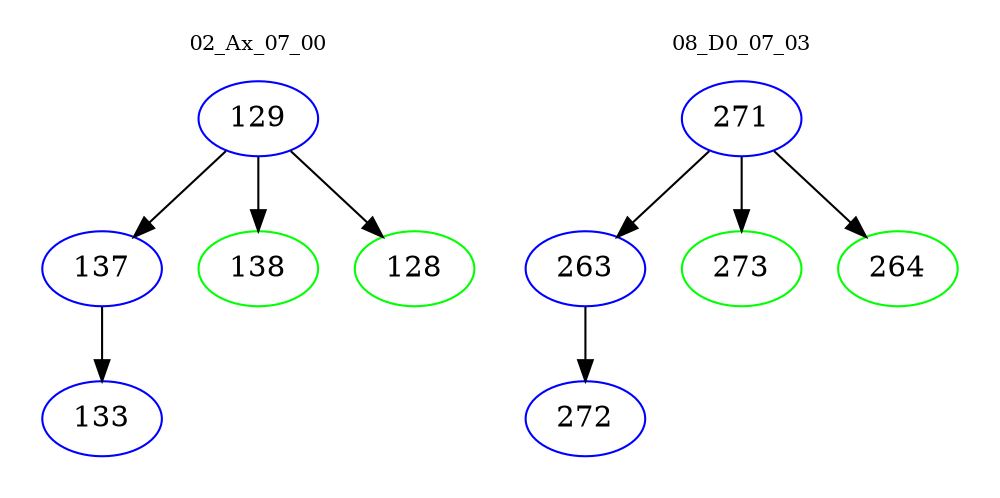 digraph{
subgraph cluster_0 {
color = white
label = "02_Ax_07_00";
fontsize=10;
T0_129 [label="129", color="blue"]
T0_129 -> T0_137 [color="black"]
T0_137 [label="137", color="blue"]
T0_137 -> T0_133 [color="black"]
T0_133 [label="133", color="blue"]
T0_129 -> T0_138 [color="black"]
T0_138 [label="138", color="green"]
T0_129 -> T0_128 [color="black"]
T0_128 [label="128", color="green"]
}
subgraph cluster_1 {
color = white
label = "08_D0_07_03";
fontsize=10;
T1_271 [label="271", color="blue"]
T1_271 -> T1_263 [color="black"]
T1_263 [label="263", color="blue"]
T1_263 -> T1_272 [color="black"]
T1_272 [label="272", color="blue"]
T1_271 -> T1_273 [color="black"]
T1_273 [label="273", color="green"]
T1_271 -> T1_264 [color="black"]
T1_264 [label="264", color="green"]
}
}
